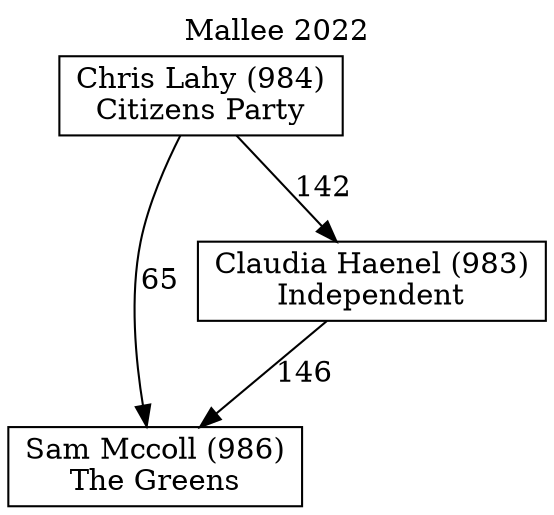 // House preference flow
digraph "Sam Mccoll (986)_Mallee_2022" {
	graph [label="Mallee 2022" labelloc=t mclimit=10]
	node [shape=box]
	"Chris Lahy (984)" [label="Chris Lahy (984)
Citizens Party"]
	"Sam Mccoll (986)" [label="Sam Mccoll (986)
The Greens"]
	"Claudia Haenel (983)" [label="Claudia Haenel (983)
Independent"]
	"Chris Lahy (984)" -> "Sam Mccoll (986)" [label=65]
	"Chris Lahy (984)" -> "Claudia Haenel (983)" [label=142]
	"Claudia Haenel (983)" -> "Sam Mccoll (986)" [label=146]
}
